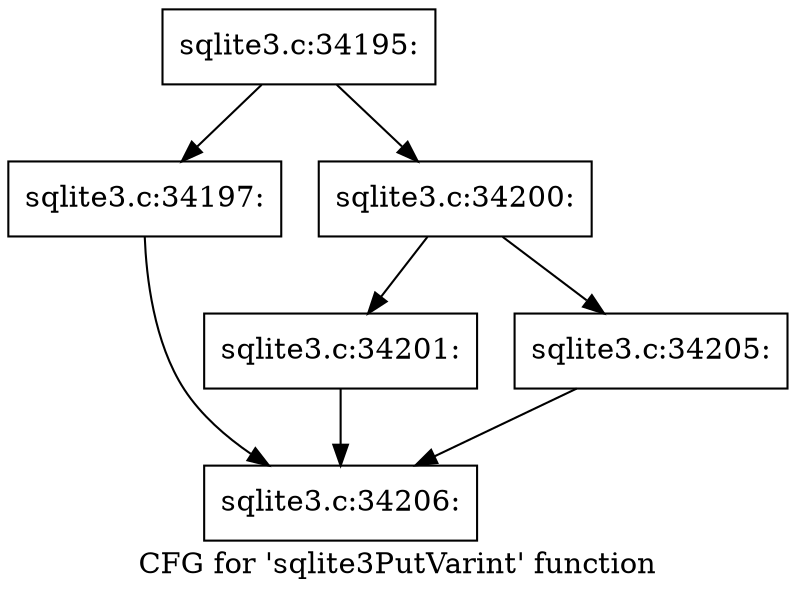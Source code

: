 digraph "CFG for 'sqlite3PutVarint' function" {
	label="CFG for 'sqlite3PutVarint' function";

	Node0x55c0f7f59580 [shape=record,label="{sqlite3.c:34195:}"];
	Node0x55c0f7f59580 -> Node0x55c0f7bd58b0;
	Node0x55c0f7f59580 -> Node0x55c0f7bd5900;
	Node0x55c0f7bd58b0 [shape=record,label="{sqlite3.c:34197:}"];
	Node0x55c0f7bd58b0 -> Node0x55c0f7bd53e0;
	Node0x55c0f7bd5900 [shape=record,label="{sqlite3.c:34200:}"];
	Node0x55c0f7bd5900 -> Node0x55c0f7f5d520;
	Node0x55c0f7bd5900 -> Node0x55c0f7f5d570;
	Node0x55c0f7f5d520 [shape=record,label="{sqlite3.c:34201:}"];
	Node0x55c0f7f5d520 -> Node0x55c0f7bd53e0;
	Node0x55c0f7f5d570 [shape=record,label="{sqlite3.c:34205:}"];
	Node0x55c0f7f5d570 -> Node0x55c0f7bd53e0;
	Node0x55c0f7bd53e0 [shape=record,label="{sqlite3.c:34206:}"];
}
